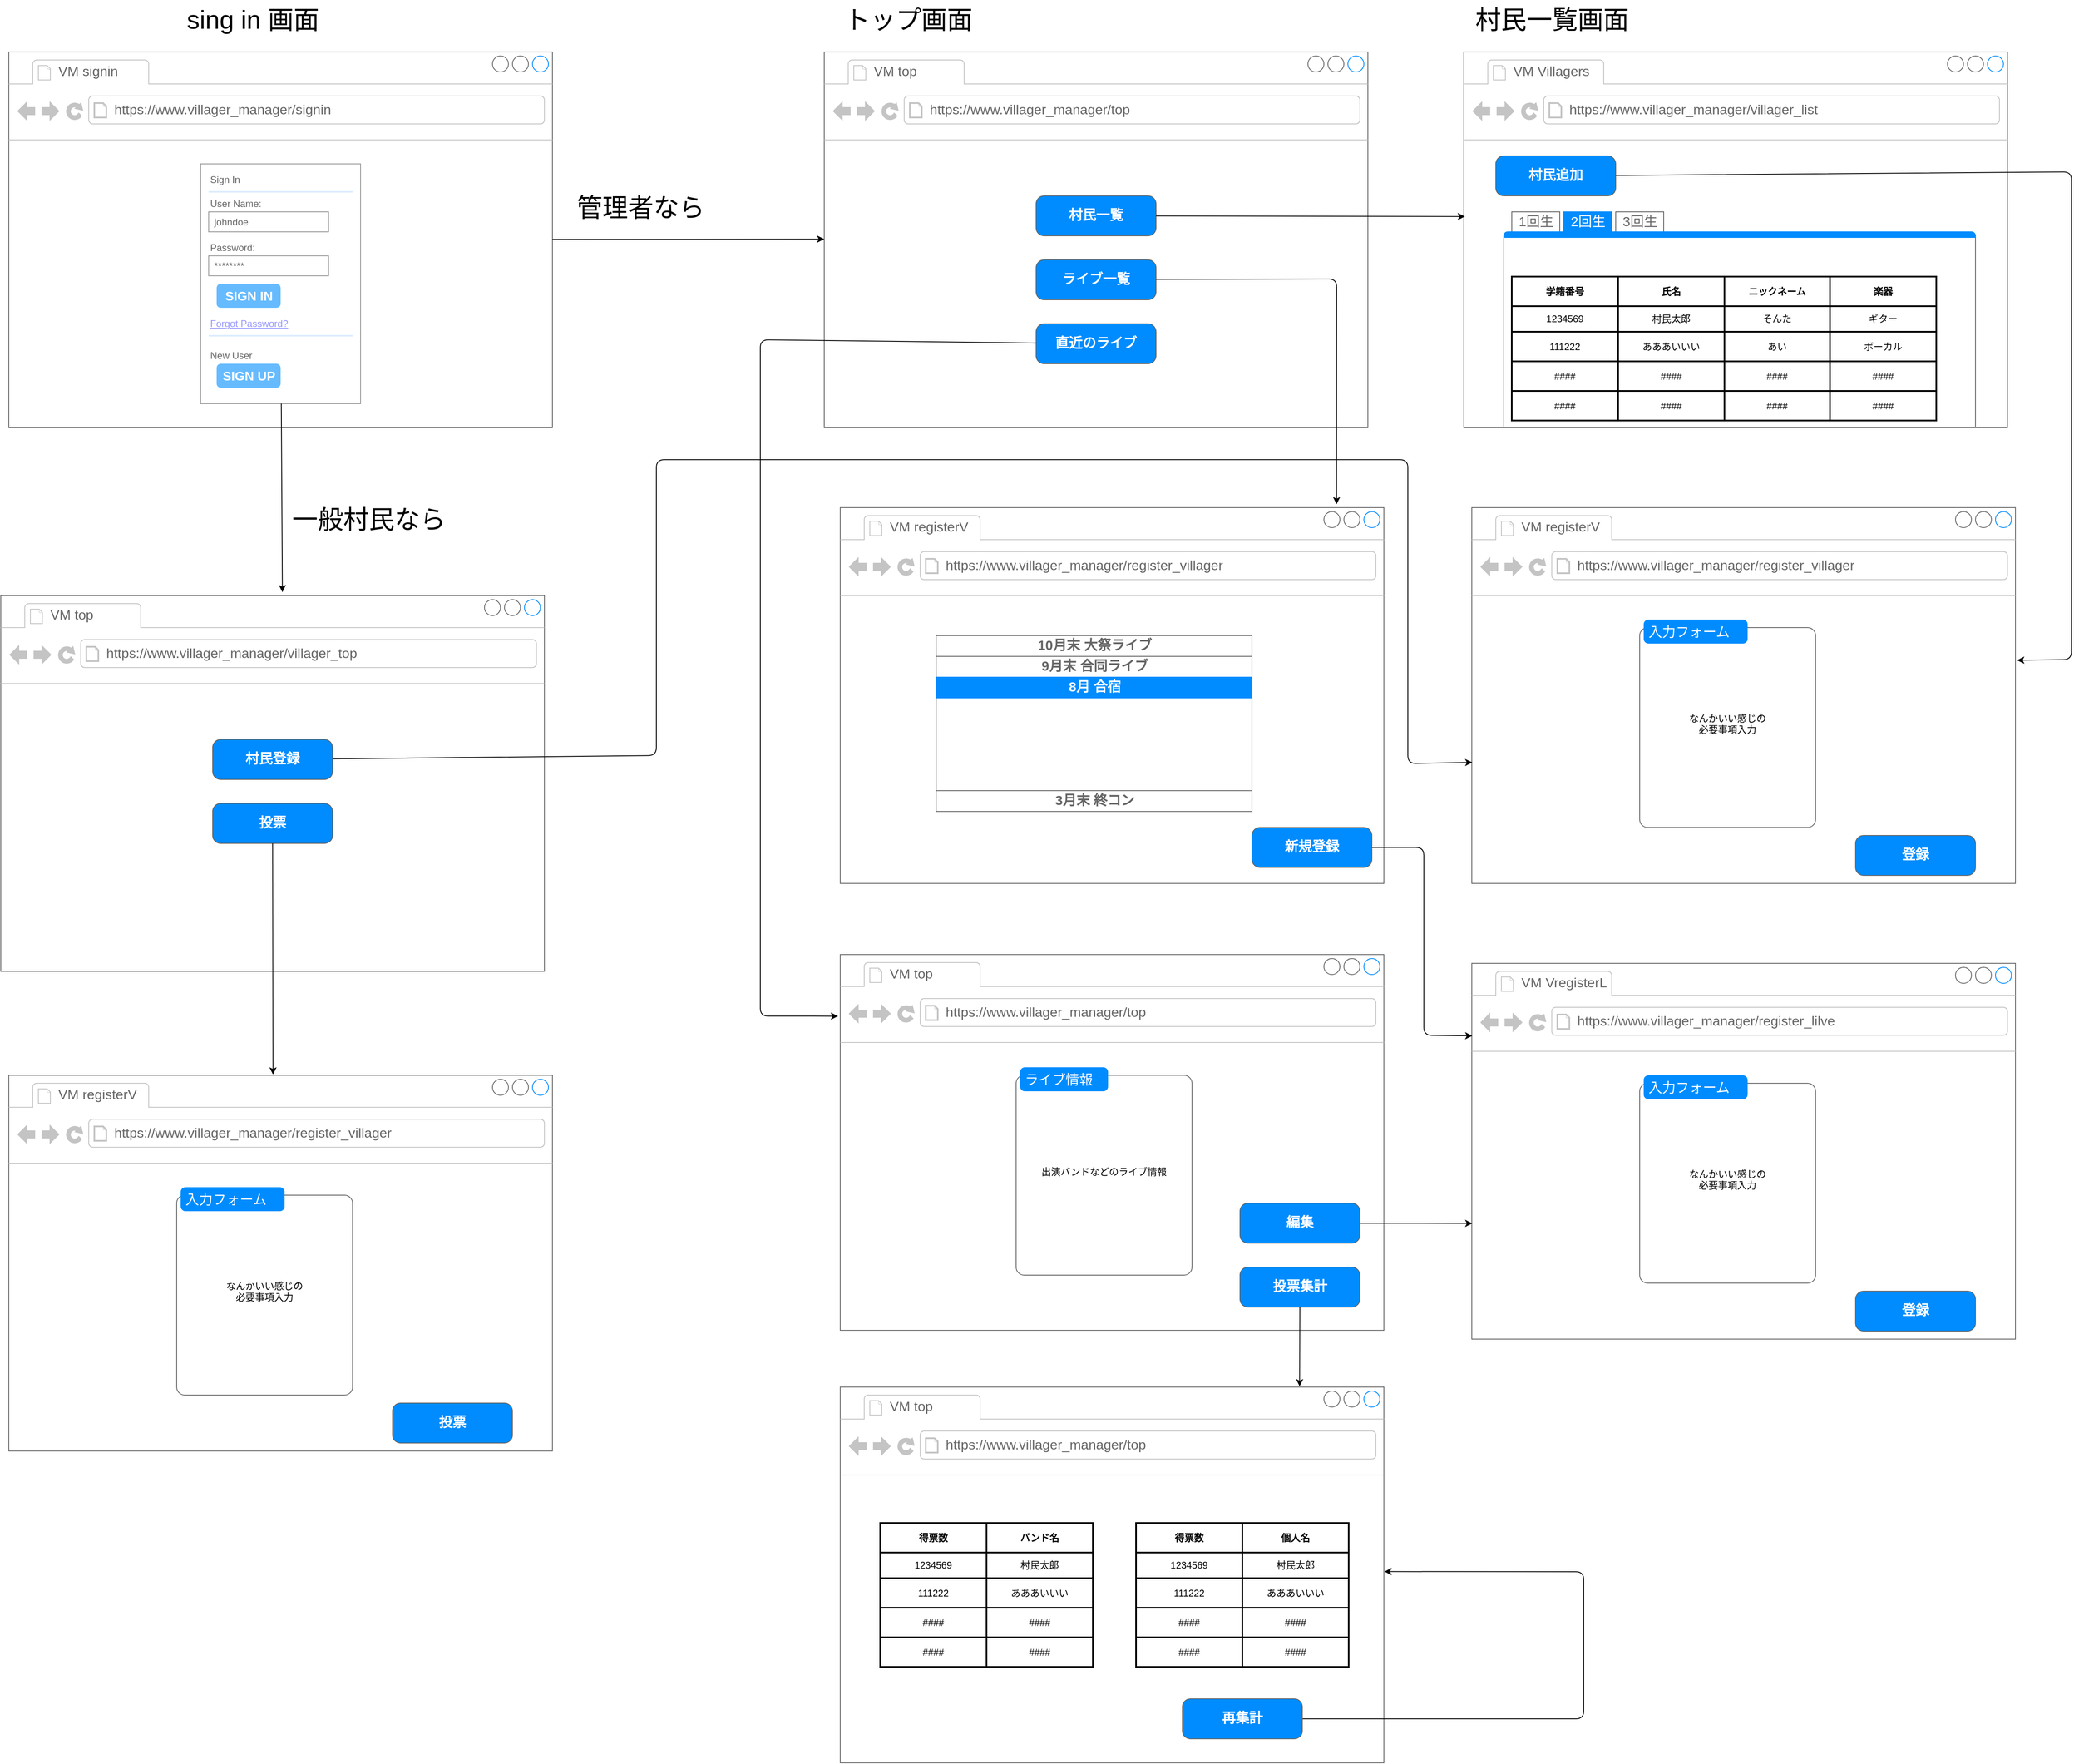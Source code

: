 <mxfile>
    <diagram id="Nzcksi5KK0pO0VFkunp6" name="ページ1">
        <mxGraphModel dx="5011" dy="4537" grid="1" gridSize="10" guides="1" tooltips="1" connect="1" arrows="1" fold="1" page="1" pageScale="1" pageWidth="827" pageHeight="1169" math="0" shadow="0">
            <root>
                <mxCell id="0"/>
                <mxCell id="1" parent="0"/>
                <mxCell id="6" value="" style="strokeWidth=1;shadow=0;dashed=0;align=center;html=1;shape=mxgraph.mockup.containers.browserWindow;rSize=0;strokeColor=#666666;strokeColor2=#008cff;strokeColor3=#c4c4c4;mainText=,;recursiveResize=0;" vertex="1" parent="1">
                    <mxGeometry x="-500" y="40" width="680" height="470" as="geometry"/>
                </mxCell>
                <mxCell id="7" value="VM signin" style="strokeWidth=1;shadow=0;dashed=0;align=center;html=1;shape=mxgraph.mockup.containers.anchor;fontSize=17;fontColor=#666666;align=left;" vertex="1" parent="6">
                    <mxGeometry x="60" y="12" width="110" height="26" as="geometry"/>
                </mxCell>
                <mxCell id="8" value="https://www.villager_manager/signin" style="strokeWidth=1;shadow=0;dashed=0;align=center;html=1;shape=mxgraph.mockup.containers.anchor;rSize=0;fontSize=17;fontColor=#666666;align=left;" vertex="1" parent="6">
                    <mxGeometry x="130" y="60" width="250" height="26" as="geometry"/>
                </mxCell>
                <mxCell id="9" value="" style="strokeWidth=1;shadow=0;dashed=0;align=center;html=1;shape=mxgraph.mockup.forms.rrect;rSize=0;strokeColor=#999999;fillColor=#ffffff;" vertex="1" parent="6">
                    <mxGeometry x="240" y="140" width="200" height="300" as="geometry"/>
                </mxCell>
                <mxCell id="10" value="Sign In" style="strokeWidth=1;shadow=0;dashed=0;align=center;html=1;shape=mxgraph.mockup.forms.anchor;fontSize=12;fontColor=#666666;align=left;resizeWidth=1;spacingLeft=0;" vertex="1" parent="9">
                    <mxGeometry width="100" height="20" relative="1" as="geometry">
                        <mxPoint x="10" y="10" as="offset"/>
                    </mxGeometry>
                </mxCell>
                <mxCell id="11" value="" style="shape=line;strokeColor=#ddeeff;strokeWidth=2;html=1;resizeWidth=1;" vertex="1" parent="9">
                    <mxGeometry width="180" height="10" relative="1" as="geometry">
                        <mxPoint x="10" y="30" as="offset"/>
                    </mxGeometry>
                </mxCell>
                <mxCell id="12" value="User Name:" style="strokeWidth=1;shadow=0;dashed=0;align=center;html=1;shape=mxgraph.mockup.forms.anchor;fontSize=12;fontColor=#666666;align=left;resizeWidth=1;spacingLeft=0;" vertex="1" parent="9">
                    <mxGeometry width="100" height="20" relative="1" as="geometry">
                        <mxPoint x="10" y="40" as="offset"/>
                    </mxGeometry>
                </mxCell>
                <mxCell id="13" value="johndoe" style="strokeWidth=1;shadow=0;dashed=0;align=center;html=1;shape=mxgraph.mockup.forms.rrect;rSize=0;strokeColor=#999999;fontColor=#666666;align=left;spacingLeft=5;resizeWidth=1;" vertex="1" parent="9">
                    <mxGeometry width="150" height="25" relative="1" as="geometry">
                        <mxPoint x="10" y="60" as="offset"/>
                    </mxGeometry>
                </mxCell>
                <mxCell id="14" value="Password:" style="strokeWidth=1;shadow=0;dashed=0;align=center;html=1;shape=mxgraph.mockup.forms.anchor;fontSize=12;fontColor=#666666;align=left;resizeWidth=1;spacingLeft=0;" vertex="1" parent="9">
                    <mxGeometry width="100" height="20" relative="1" as="geometry">
                        <mxPoint x="10" y="95" as="offset"/>
                    </mxGeometry>
                </mxCell>
                <mxCell id="15" value="********" style="strokeWidth=1;shadow=0;dashed=0;align=center;html=1;shape=mxgraph.mockup.forms.rrect;rSize=0;strokeColor=#999999;fontColor=#666666;align=left;spacingLeft=5;resizeWidth=1;" vertex="1" parent="9">
                    <mxGeometry width="150" height="25" relative="1" as="geometry">
                        <mxPoint x="10" y="115" as="offset"/>
                    </mxGeometry>
                </mxCell>
                <mxCell id="16" value="SIGN IN" style="strokeWidth=1;shadow=0;dashed=0;align=center;html=1;shape=mxgraph.mockup.forms.rrect;rSize=5;strokeColor=none;fontColor=#ffffff;fillColor=#66bbff;fontSize=16;fontStyle=1;" vertex="1" parent="9">
                    <mxGeometry y="1" width="80" height="30" relative="1" as="geometry">
                        <mxPoint x="20" y="-150" as="offset"/>
                    </mxGeometry>
                </mxCell>
                <mxCell id="17" value="Forgot Password?" style="strokeWidth=1;shadow=0;dashed=0;align=center;html=1;shape=mxgraph.mockup.forms.anchor;fontSize=12;fontColor=#9999ff;align=left;spacingLeft=0;fontStyle=4;resizeWidth=1;" vertex="1" parent="9">
                    <mxGeometry y="1" width="150" height="20" relative="1" as="geometry">
                        <mxPoint x="10" y="-110" as="offset"/>
                    </mxGeometry>
                </mxCell>
                <mxCell id="18" value="" style="shape=line;strokeColor=#ddeeff;strokeWidth=2;html=1;resizeWidth=1;" vertex="1" parent="9">
                    <mxGeometry y="1" width="180" height="10" relative="1" as="geometry">
                        <mxPoint x="10" y="-90" as="offset"/>
                    </mxGeometry>
                </mxCell>
                <mxCell id="19" value="New User" style="strokeWidth=1;shadow=0;dashed=0;align=center;html=1;shape=mxgraph.mockup.forms.anchor;fontSize=12;fontColor=#666666;align=left;spacingLeft=0;resizeWidth=1;" vertex="1" parent="9">
                    <mxGeometry y="1" width="150" height="20" relative="1" as="geometry">
                        <mxPoint x="10" y="-70" as="offset"/>
                    </mxGeometry>
                </mxCell>
                <mxCell id="20" value="SIGN UP" style="strokeWidth=1;shadow=0;dashed=0;align=center;html=1;shape=mxgraph.mockup.forms.rrect;rSize=5;strokeColor=none;fontColor=#ffffff;fillColor=#66bbff;fontSize=16;fontStyle=1;" vertex="1" parent="9">
                    <mxGeometry y="1" width="80" height="30" relative="1" as="geometry">
                        <mxPoint x="20" y="-50" as="offset"/>
                    </mxGeometry>
                </mxCell>
                <mxCell id="21" value="" style="strokeWidth=1;shadow=0;dashed=0;align=center;html=1;shape=mxgraph.mockup.containers.browserWindow;rSize=0;strokeColor=#666666;strokeColor2=#008cff;strokeColor3=#c4c4c4;mainText=,;recursiveResize=0;" vertex="1" parent="1">
                    <mxGeometry x="520" y="40" width="680" height="470" as="geometry"/>
                </mxCell>
                <mxCell id="22" value="VM top" style="strokeWidth=1;shadow=0;dashed=0;align=center;html=1;shape=mxgraph.mockup.containers.anchor;fontSize=17;fontColor=#666666;align=left;" vertex="1" parent="21">
                    <mxGeometry x="60" y="12" width="110" height="26" as="geometry"/>
                </mxCell>
                <mxCell id="23" value="https://www.villager_manager/top" style="strokeWidth=1;shadow=0;dashed=0;align=center;html=1;shape=mxgraph.mockup.containers.anchor;rSize=0;fontSize=17;fontColor=#666666;align=left;" vertex="1" parent="21">
                    <mxGeometry x="130" y="60" width="250" height="26" as="geometry"/>
                </mxCell>
                <mxCell id="36" value="村民一覧" style="strokeWidth=1;shadow=0;dashed=0;align=center;html=1;shape=mxgraph.mockup.buttons.button;strokeColor=#666666;fontColor=#ffffff;mainText=;buttonStyle=round;fontSize=17;fontStyle=1;fillColor=#008cff;whiteSpace=wrap;" vertex="1" parent="21">
                    <mxGeometry x="265" y="180" width="150" height="50" as="geometry"/>
                </mxCell>
                <mxCell id="37" value="ライブ一覧" style="strokeWidth=1;shadow=0;dashed=0;align=center;html=1;shape=mxgraph.mockup.buttons.button;strokeColor=#666666;fontColor=#ffffff;mainText=;buttonStyle=round;fontSize=17;fontStyle=1;fillColor=#008cff;whiteSpace=wrap;" vertex="1" parent="21">
                    <mxGeometry x="265" y="260" width="150" height="50" as="geometry"/>
                </mxCell>
                <mxCell id="38" value="直近のライブ" style="strokeWidth=1;shadow=0;dashed=0;align=center;html=1;shape=mxgraph.mockup.buttons.button;strokeColor=#666666;fontColor=#ffffff;mainText=;buttonStyle=round;fontSize=17;fontStyle=1;fillColor=#008cff;whiteSpace=wrap;" vertex="1" parent="21">
                    <mxGeometry x="265" y="340" width="150" height="50" as="geometry"/>
                </mxCell>
                <mxCell id="213" style="edgeStyle=none;html=1;entryX=0.913;entryY=-0.009;entryDx=0;entryDy=0;entryPerimeter=0;fontSize=32;" edge="1" parent="21" target="136">
                    <mxGeometry relative="1" as="geometry">
                        <mxPoint x="415.0" y="284.41" as="sourcePoint"/>
                        <mxPoint x="801.36" y="285.13" as="targetPoint"/>
                        <Array as="points">
                            <mxPoint x="641" y="284"/>
                        </Array>
                    </mxGeometry>
                </mxCell>
                <mxCell id="39" value="" style="strokeWidth=1;shadow=0;dashed=0;align=center;html=1;shape=mxgraph.mockup.containers.browserWindow;rSize=0;strokeColor=#666666;strokeColor2=#008cff;strokeColor3=#c4c4c4;mainText=,;recursiveResize=0;" vertex="1" parent="1">
                    <mxGeometry x="1320" y="40" width="680" height="470" as="geometry"/>
                </mxCell>
                <mxCell id="40" value="VM Villagers" style="strokeWidth=1;shadow=0;dashed=0;align=center;html=1;shape=mxgraph.mockup.containers.anchor;fontSize=17;fontColor=#666666;align=left;" vertex="1" parent="39">
                    <mxGeometry x="60" y="12" width="110" height="26" as="geometry"/>
                </mxCell>
                <mxCell id="41" value="https://www.villager_manager/villager_list" style="strokeWidth=1;shadow=0;dashed=0;align=center;html=1;shape=mxgraph.mockup.containers.anchor;rSize=0;fontSize=17;fontColor=#666666;align=left;" vertex="1" parent="39">
                    <mxGeometry x="130" y="60" width="250" height="26" as="geometry"/>
                </mxCell>
                <mxCell id="44" value="村民追加" style="strokeWidth=1;shadow=0;dashed=0;align=center;html=1;shape=mxgraph.mockup.buttons.button;strokeColor=#666666;fontColor=#ffffff;mainText=;buttonStyle=round;fontSize=17;fontStyle=1;fillColor=#008cff;whiteSpace=wrap;" vertex="1" parent="39">
                    <mxGeometry x="40" y="130" width="150" height="50" as="geometry"/>
                </mxCell>
                <mxCell id="45" value="" style="strokeWidth=1;shadow=0;dashed=0;align=center;html=1;shape=mxgraph.mockup.containers.marginRect2;rectMarginTop=32;strokeColor=#666666;gradientColor=none;" vertex="1" parent="39">
                    <mxGeometry x="50" y="200" width="590" height="270" as="geometry"/>
                </mxCell>
                <mxCell id="46" value="1回生" style="strokeColor=inherit;fillColor=inherit;gradientColor=inherit;strokeWidth=1;shadow=0;dashed=0;align=center;html=1;shape=mxgraph.mockup.containers.rrect;rSize=0;fontSize=17;fontColor=#666666;gradientColor=none;" vertex="1" parent="45">
                    <mxGeometry width="60" height="25" relative="1" as="geometry">
                        <mxPoint x="10" as="offset"/>
                    </mxGeometry>
                </mxCell>
                <mxCell id="47" value="2回生" style="strokeWidth=1;shadow=0;dashed=0;align=center;html=1;shape=mxgraph.mockup.containers.rrect;rSize=0;fontSize=17;fontColor=#ffffff;strokeColor=#008cff;fillColor=#008cff;" vertex="1" parent="45">
                    <mxGeometry width="60" height="25" relative="1" as="geometry">
                        <mxPoint x="75" as="offset"/>
                    </mxGeometry>
                </mxCell>
                <mxCell id="48" value="3回生" style="strokeColor=inherit;fillColor=inherit;gradientColor=inherit;strokeWidth=1;shadow=0;dashed=0;align=center;html=1;shape=mxgraph.mockup.containers.rrect;rSize=0;fontSize=17;fontColor=#666666;gradientColor=none;" vertex="1" parent="45">
                    <mxGeometry width="60" height="25" relative="1" as="geometry">
                        <mxPoint x="140" as="offset"/>
                    </mxGeometry>
                </mxCell>
                <mxCell id="49" value="" style="strokeWidth=1;shadow=0;dashed=0;align=center;html=1;shape=mxgraph.mockup.containers.topButton;rSize=5;strokeColor=#008cff;fillColor=#008cff;gradientColor=none;resizeWidth=1;movable=0;deletable=1;" vertex="1" parent="45">
                    <mxGeometry width="590" height="7" relative="1" as="geometry">
                        <mxPoint y="25" as="offset"/>
                    </mxGeometry>
                </mxCell>
                <mxCell id="50" value="" style="shape=table;html=1;whiteSpace=wrap;startSize=0;container=1;collapsible=0;childLayout=tableLayout;strokeWidth=2;" vertex="1" parent="45">
                    <mxGeometry x="10" y="81" width="531" height="180" as="geometry"/>
                </mxCell>
                <mxCell id="51" value="" style="shape=tableRow;horizontal=0;startSize=0;swimlaneHead=0;swimlaneBody=0;top=0;left=0;bottom=0;right=0;collapsible=0;dropTarget=0;fillColor=none;points=[[0,0.5],[1,0.5]];portConstraint=eastwest;" vertex="1" parent="50">
                    <mxGeometry width="531" height="37" as="geometry"/>
                </mxCell>
                <mxCell id="52" value="学籍番号" style="shape=partialRectangle;html=1;whiteSpace=wrap;connectable=0;fillColor=none;top=0;left=0;bottom=0;right=0;overflow=hidden;fontStyle=1" vertex="1" parent="51">
                    <mxGeometry width="133" height="37" as="geometry">
                        <mxRectangle width="133" height="37" as="alternateBounds"/>
                    </mxGeometry>
                </mxCell>
                <mxCell id="53" value="氏名" style="shape=partialRectangle;html=1;whiteSpace=wrap;connectable=0;fillColor=none;top=0;left=0;bottom=0;right=0;overflow=hidden;fontStyle=1" vertex="1" parent="51">
                    <mxGeometry x="133" width="133" height="37" as="geometry">
                        <mxRectangle width="133" height="37" as="alternateBounds"/>
                    </mxGeometry>
                </mxCell>
                <mxCell id="60" value="ニックネーム" style="shape=partialRectangle;html=1;whiteSpace=wrap;connectable=0;fillColor=none;top=0;left=0;bottom=0;right=0;overflow=hidden;fontStyle=1" vertex="1" parent="51">
                    <mxGeometry x="266" width="132" height="37" as="geometry">
                        <mxRectangle width="132" height="37" as="alternateBounds"/>
                    </mxGeometry>
                </mxCell>
                <mxCell id="63" value="楽器" style="shape=partialRectangle;html=1;whiteSpace=wrap;connectable=0;fillColor=none;top=0;left=0;bottom=0;right=0;overflow=hidden;fontStyle=1" vertex="1" parent="51">
                    <mxGeometry x="398" width="133" height="37" as="geometry">
                        <mxRectangle width="133" height="37" as="alternateBounds"/>
                    </mxGeometry>
                </mxCell>
                <mxCell id="54" value="" style="shape=tableRow;horizontal=0;startSize=0;swimlaneHead=0;swimlaneBody=0;top=0;left=0;bottom=0;right=0;collapsible=0;dropTarget=0;fillColor=none;points=[[0,0.5],[1,0.5]];portConstraint=eastwest;" vertex="1" parent="50">
                    <mxGeometry y="37" width="531" height="32" as="geometry"/>
                </mxCell>
                <mxCell id="55" value="1234569" style="shape=partialRectangle;html=1;whiteSpace=wrap;connectable=0;fillColor=none;top=0;left=0;bottom=0;right=0;overflow=hidden;" vertex="1" parent="54">
                    <mxGeometry width="133" height="32" as="geometry">
                        <mxRectangle width="133" height="32" as="alternateBounds"/>
                    </mxGeometry>
                </mxCell>
                <mxCell id="56" value="村民太郎" style="shape=partialRectangle;html=1;whiteSpace=wrap;connectable=0;fillColor=none;top=0;left=0;bottom=0;right=0;overflow=hidden;" vertex="1" parent="54">
                    <mxGeometry x="133" width="133" height="32" as="geometry">
                        <mxRectangle width="133" height="32" as="alternateBounds"/>
                    </mxGeometry>
                </mxCell>
                <mxCell id="61" value="そんた" style="shape=partialRectangle;html=1;whiteSpace=wrap;connectable=0;fillColor=none;top=0;left=0;bottom=0;right=0;overflow=hidden;" vertex="1" parent="54">
                    <mxGeometry x="266" width="132" height="32" as="geometry">
                        <mxRectangle width="132" height="32" as="alternateBounds"/>
                    </mxGeometry>
                </mxCell>
                <mxCell id="64" value="ギター" style="shape=partialRectangle;html=1;whiteSpace=wrap;connectable=0;fillColor=none;top=0;left=0;bottom=0;right=0;overflow=hidden;" vertex="1" parent="54">
                    <mxGeometry x="398" width="133" height="32" as="geometry">
                        <mxRectangle width="133" height="32" as="alternateBounds"/>
                    </mxGeometry>
                </mxCell>
                <mxCell id="57" value="" style="shape=tableRow;horizontal=0;startSize=0;swimlaneHead=0;swimlaneBody=0;top=0;left=0;bottom=0;right=0;collapsible=0;dropTarget=0;fillColor=none;points=[[0,0.5],[1,0.5]];portConstraint=eastwest;" vertex="1" parent="50">
                    <mxGeometry y="69" width="531" height="37" as="geometry"/>
                </mxCell>
                <mxCell id="58" value="111222" style="shape=partialRectangle;html=1;whiteSpace=wrap;connectable=0;fillColor=none;top=0;left=0;bottom=0;right=0;overflow=hidden;" vertex="1" parent="57">
                    <mxGeometry width="133" height="37" as="geometry">
                        <mxRectangle width="133" height="37" as="alternateBounds"/>
                    </mxGeometry>
                </mxCell>
                <mxCell id="59" value="あああいいい" style="shape=partialRectangle;html=1;whiteSpace=wrap;connectable=0;fillColor=none;top=0;left=0;bottom=0;right=0;overflow=hidden;" vertex="1" parent="57">
                    <mxGeometry x="133" width="133" height="37" as="geometry">
                        <mxRectangle width="133" height="37" as="alternateBounds"/>
                    </mxGeometry>
                </mxCell>
                <mxCell id="62" value="あい" style="shape=partialRectangle;html=1;whiteSpace=wrap;connectable=0;fillColor=none;top=0;left=0;bottom=0;right=0;overflow=hidden;" vertex="1" parent="57">
                    <mxGeometry x="266" width="132" height="37" as="geometry">
                        <mxRectangle width="132" height="37" as="alternateBounds"/>
                    </mxGeometry>
                </mxCell>
                <mxCell id="65" value="ボーカル" style="shape=partialRectangle;html=1;whiteSpace=wrap;connectable=0;fillColor=none;top=0;left=0;bottom=0;right=0;overflow=hidden;" vertex="1" parent="57">
                    <mxGeometry x="398" width="133" height="37" as="geometry">
                        <mxRectangle width="133" height="37" as="alternateBounds"/>
                    </mxGeometry>
                </mxCell>
                <mxCell id="66" style="shape=tableRow;horizontal=0;startSize=0;swimlaneHead=0;swimlaneBody=0;top=0;left=0;bottom=0;right=0;collapsible=0;dropTarget=0;fillColor=none;points=[[0,0.5],[1,0.5]];portConstraint=eastwest;" vertex="1" parent="50">
                    <mxGeometry y="106" width="531" height="37" as="geometry"/>
                </mxCell>
                <mxCell id="67" value="####" style="shape=partialRectangle;html=1;whiteSpace=wrap;connectable=0;fillColor=none;top=0;left=0;bottom=0;right=0;overflow=hidden;" vertex="1" parent="66">
                    <mxGeometry width="133" height="37" as="geometry">
                        <mxRectangle width="133" height="37" as="alternateBounds"/>
                    </mxGeometry>
                </mxCell>
                <mxCell id="68" value="####" style="shape=partialRectangle;html=1;whiteSpace=wrap;connectable=0;fillColor=none;top=0;left=0;bottom=0;right=0;overflow=hidden;" vertex="1" parent="66">
                    <mxGeometry x="133" width="133" height="37" as="geometry">
                        <mxRectangle width="133" height="37" as="alternateBounds"/>
                    </mxGeometry>
                </mxCell>
                <mxCell id="69" value="####" style="shape=partialRectangle;html=1;whiteSpace=wrap;connectable=0;fillColor=none;top=0;left=0;bottom=0;right=0;overflow=hidden;" vertex="1" parent="66">
                    <mxGeometry x="266" width="132" height="37" as="geometry">
                        <mxRectangle width="132" height="37" as="alternateBounds"/>
                    </mxGeometry>
                </mxCell>
                <mxCell id="70" value="####" style="shape=partialRectangle;html=1;whiteSpace=wrap;connectable=0;fillColor=none;top=0;left=0;bottom=0;right=0;overflow=hidden;" vertex="1" parent="66">
                    <mxGeometry x="398" width="133" height="37" as="geometry">
                        <mxRectangle width="133" height="37" as="alternateBounds"/>
                    </mxGeometry>
                </mxCell>
                <mxCell id="71" style="shape=tableRow;horizontal=0;startSize=0;swimlaneHead=0;swimlaneBody=0;top=0;left=0;bottom=0;right=0;collapsible=0;dropTarget=0;fillColor=none;points=[[0,0.5],[1,0.5]];portConstraint=eastwest;" vertex="1" parent="50">
                    <mxGeometry y="143" width="531" height="37" as="geometry"/>
                </mxCell>
                <mxCell id="72" value="####" style="shape=partialRectangle;html=1;whiteSpace=wrap;connectable=0;fillColor=none;top=0;left=0;bottom=0;right=0;overflow=hidden;" vertex="1" parent="71">
                    <mxGeometry width="133" height="37" as="geometry">
                        <mxRectangle width="133" height="37" as="alternateBounds"/>
                    </mxGeometry>
                </mxCell>
                <mxCell id="73" value="####" style="shape=partialRectangle;html=1;whiteSpace=wrap;connectable=0;fillColor=none;top=0;left=0;bottom=0;right=0;overflow=hidden;" vertex="1" parent="71">
                    <mxGeometry x="133" width="133" height="37" as="geometry">
                        <mxRectangle width="133" height="37" as="alternateBounds"/>
                    </mxGeometry>
                </mxCell>
                <mxCell id="74" value="####" style="shape=partialRectangle;html=1;whiteSpace=wrap;connectable=0;fillColor=none;top=0;left=0;bottom=0;right=0;overflow=hidden;" vertex="1" parent="71">
                    <mxGeometry x="266" width="132" height="37" as="geometry">
                        <mxRectangle width="132" height="37" as="alternateBounds"/>
                    </mxGeometry>
                </mxCell>
                <mxCell id="75" value="####" style="shape=partialRectangle;html=1;whiteSpace=wrap;connectable=0;fillColor=none;top=0;left=0;bottom=0;right=0;overflow=hidden;" vertex="1" parent="71">
                    <mxGeometry x="398" width="133" height="37" as="geometry">
                        <mxRectangle width="133" height="37" as="alternateBounds"/>
                    </mxGeometry>
                </mxCell>
                <mxCell id="81" value="" style="strokeWidth=1;shadow=0;dashed=0;align=center;html=1;shape=mxgraph.mockup.containers.browserWindow;rSize=0;strokeColor=#666666;strokeColor2=#008cff;strokeColor3=#c4c4c4;mainText=,;recursiveResize=0;" vertex="1" parent="1">
                    <mxGeometry x="1330" y="610" width="680" height="470" as="geometry"/>
                </mxCell>
                <mxCell id="82" value="VM registerV" style="strokeWidth=1;shadow=0;dashed=0;align=center;html=1;shape=mxgraph.mockup.containers.anchor;fontSize=17;fontColor=#666666;align=left;" vertex="1" parent="81">
                    <mxGeometry x="60" y="12" width="110" height="26" as="geometry"/>
                </mxCell>
                <mxCell id="83" value="https://www.villager_manager/register_villager" style="strokeWidth=1;shadow=0;dashed=0;align=center;html=1;shape=mxgraph.mockup.containers.anchor;rSize=0;fontSize=17;fontColor=#666666;align=left;" vertex="1" parent="81">
                    <mxGeometry x="130" y="60" width="250" height="26" as="geometry"/>
                </mxCell>
                <mxCell id="84" value="登録" style="strokeWidth=1;shadow=0;dashed=0;align=center;html=1;shape=mxgraph.mockup.buttons.button;strokeColor=#666666;fontColor=#ffffff;mainText=;buttonStyle=round;fontSize=17;fontStyle=1;fillColor=#008cff;whiteSpace=wrap;" vertex="1" parent="81">
                    <mxGeometry x="480" y="410" width="150" height="50" as="geometry"/>
                </mxCell>
                <mxCell id="121" value="なんかいい感じの&#10;必要事項入力" style="shape=mxgraph.mockup.containers.marginRect;rectMarginTop=10;strokeColor=#666666;strokeWidth=1;dashed=0;rounded=1;arcSize=5;recursiveResize=0;" vertex="1" parent="81">
                    <mxGeometry x="210" y="140" width="220" height="260" as="geometry"/>
                </mxCell>
                <mxCell id="122" value="入力フォーム" style="shape=rect;strokeColor=none;fillColor=#008cff;strokeWidth=1;dashed=0;rounded=1;arcSize=20;fontColor=#ffffff;fontSize=17;spacing=2;spacingTop=-2;align=left;autosize=1;spacingLeft=4;resizeWidth=0;resizeHeight=0;perimeter=none;" vertex="1" parent="121">
                    <mxGeometry x="5" width="130" height="30" as="geometry"/>
                </mxCell>
                <mxCell id="123" value="" style="strokeWidth=1;shadow=0;dashed=0;align=center;html=1;shape=mxgraph.mockup.containers.browserWindow;rSize=0;strokeColor=#666666;strokeColor2=#008cff;strokeColor3=#c4c4c4;mainText=,;recursiveResize=0;" vertex="1" parent="1">
                    <mxGeometry x="1330" y="1180" width="680" height="470" as="geometry"/>
                </mxCell>
                <mxCell id="124" value="VM VregisterL" style="strokeWidth=1;shadow=0;dashed=0;align=center;html=1;shape=mxgraph.mockup.containers.anchor;fontSize=17;fontColor=#666666;align=left;" vertex="1" parent="123">
                    <mxGeometry x="60" y="12" width="110" height="26" as="geometry"/>
                </mxCell>
                <mxCell id="125" value="https://www.villager_manager/register_lilve" style="strokeWidth=1;shadow=0;dashed=0;align=center;html=1;shape=mxgraph.mockup.containers.anchor;rSize=0;fontSize=17;fontColor=#666666;align=left;" vertex="1" parent="123">
                    <mxGeometry x="130" y="60" width="250" height="26" as="geometry"/>
                </mxCell>
                <mxCell id="126" value="登録" style="strokeWidth=1;shadow=0;dashed=0;align=center;html=1;shape=mxgraph.mockup.buttons.button;strokeColor=#666666;fontColor=#ffffff;mainText=;buttonStyle=round;fontSize=17;fontStyle=1;fillColor=#008cff;whiteSpace=wrap;" vertex="1" parent="123">
                    <mxGeometry x="480" y="410" width="150" height="50" as="geometry"/>
                </mxCell>
                <mxCell id="127" value="なんかいい感じの&#10;必要事項入力" style="shape=mxgraph.mockup.containers.marginRect;rectMarginTop=10;strokeColor=#666666;strokeWidth=1;dashed=0;rounded=1;arcSize=5;recursiveResize=0;" vertex="1" parent="123">
                    <mxGeometry x="210" y="140" width="220" height="260" as="geometry"/>
                </mxCell>
                <mxCell id="128" value="入力フォーム" style="shape=rect;strokeColor=none;fillColor=#008cff;strokeWidth=1;dashed=0;rounded=1;arcSize=20;fontColor=#ffffff;fontSize=17;spacing=2;spacingTop=-2;align=left;autosize=1;spacingLeft=4;resizeWidth=0;resizeHeight=0;perimeter=none;" vertex="1" parent="127">
                    <mxGeometry x="5" width="130" height="30" as="geometry"/>
                </mxCell>
                <mxCell id="136" value="" style="strokeWidth=1;shadow=0;dashed=0;align=center;html=1;shape=mxgraph.mockup.containers.browserWindow;rSize=0;strokeColor=#666666;strokeColor2=#008cff;strokeColor3=#c4c4c4;mainText=,;recursiveResize=0;" vertex="1" parent="1">
                    <mxGeometry x="540" y="610" width="680" height="470" as="geometry"/>
                </mxCell>
                <mxCell id="137" value="VM registerV" style="strokeWidth=1;shadow=0;dashed=0;align=center;html=1;shape=mxgraph.mockup.containers.anchor;fontSize=17;fontColor=#666666;align=left;" vertex="1" parent="136">
                    <mxGeometry x="60" y="12" width="110" height="26" as="geometry"/>
                </mxCell>
                <mxCell id="138" value="https://www.villager_manager/register_villager" style="strokeWidth=1;shadow=0;dashed=0;align=center;html=1;shape=mxgraph.mockup.containers.anchor;rSize=0;fontSize=17;fontColor=#666666;align=left;" vertex="1" parent="136">
                    <mxGeometry x="130" y="60" width="250" height="26" as="geometry"/>
                </mxCell>
                <mxCell id="142" value="" style="strokeWidth=1;shadow=0;dashed=0;align=center;html=1;shape=mxgraph.mockup.containers.rrect;rSize=0;strokeColor=#666666;" vertex="1" parent="136">
                    <mxGeometry x="120" y="160" width="395" height="220" as="geometry"/>
                </mxCell>
                <mxCell id="143" value="10月末 大祭ライブ" style="strokeColor=inherit;fillColor=inherit;gradientColor=inherit;strokeWidth=1;shadow=0;dashed=0;align=center;html=1;shape=mxgraph.mockup.containers.rrect;rSize=0;fontSize=17;fontColor=#666666;fontStyle=1;resizeWidth=1;" vertex="1" parent="142">
                    <mxGeometry width="395" height="26" relative="1" as="geometry"/>
                </mxCell>
                <mxCell id="144" value="9月末 合同ライブ" style="strokeColor=inherit;fillColor=inherit;gradientColor=inherit;strokeWidth=1;shadow=0;dashed=0;align=center;html=1;shape=mxgraph.mockup.containers.rrect;rSize=0;fontSize=17;fontColor=#666666;fontStyle=1;resizeWidth=1;" vertex="1" parent="142">
                    <mxGeometry width="395" height="26" relative="1" as="geometry">
                        <mxPoint y="26" as="offset"/>
                    </mxGeometry>
                </mxCell>
                <mxCell id="145" value="8月 合宿" style="strokeWidth=1;shadow=0;dashed=0;align=center;html=1;shape=mxgraph.mockup.containers.rrect;rSize=0;fontSize=17;fontColor=#ffffff;fontStyle=1;fillColor=#008cff;strokeColor=#008cff;resizeWidth=1;" vertex="1" parent="142">
                    <mxGeometry width="395" height="26" relative="1" as="geometry">
                        <mxPoint y="52" as="offset"/>
                    </mxGeometry>
                </mxCell>
                <mxCell id="146" value="3月末 終コン" style="strokeColor=inherit;fillColor=inherit;gradientColor=inherit;strokeWidth=1;shadow=0;dashed=0;align=center;html=1;shape=mxgraph.mockup.containers.rrect;rSize=0;fontSize=17;fontColor=#666666;fontStyle=1;resizeWidth=1;" vertex="1" parent="142">
                    <mxGeometry y="1" width="395" height="26" relative="1" as="geometry">
                        <mxPoint y="-26" as="offset"/>
                    </mxGeometry>
                </mxCell>
                <mxCell id="215" value="新規登録" style="strokeWidth=1;shadow=0;dashed=0;align=center;html=1;shape=mxgraph.mockup.buttons.button;strokeColor=#666666;fontColor=#ffffff;mainText=;buttonStyle=round;fontSize=17;fontStyle=1;fillColor=#008cff;whiteSpace=wrap;" vertex="1" parent="136">
                    <mxGeometry x="515" y="400" width="150" height="50" as="geometry"/>
                </mxCell>
                <mxCell id="147" value="" style="strokeWidth=1;shadow=0;dashed=0;align=center;html=1;shape=mxgraph.mockup.containers.browserWindow;rSize=0;strokeColor=#666666;strokeColor2=#008cff;strokeColor3=#c4c4c4;mainText=,;recursiveResize=0;" vertex="1" parent="1">
                    <mxGeometry x="540" y="1169" width="680" height="470" as="geometry"/>
                </mxCell>
                <mxCell id="148" value="VM top" style="strokeWidth=1;shadow=0;dashed=0;align=center;html=1;shape=mxgraph.mockup.containers.anchor;fontSize=17;fontColor=#666666;align=left;" vertex="1" parent="147">
                    <mxGeometry x="60" y="12" width="110" height="26" as="geometry"/>
                </mxCell>
                <mxCell id="149" value="https://www.villager_manager/top" style="strokeWidth=1;shadow=0;dashed=0;align=center;html=1;shape=mxgraph.mockup.containers.anchor;rSize=0;fontSize=17;fontColor=#666666;align=left;" vertex="1" parent="147">
                    <mxGeometry x="130" y="60" width="250" height="26" as="geometry"/>
                </mxCell>
                <mxCell id="153" value="出演バンドなどのライブ情報" style="shape=mxgraph.mockup.containers.marginRect;rectMarginTop=10;strokeColor=#666666;strokeWidth=1;dashed=0;rounded=1;arcSize=5;recursiveResize=0;" vertex="1" parent="147">
                    <mxGeometry x="220" y="141" width="220" height="260" as="geometry"/>
                </mxCell>
                <mxCell id="154" value="ライブ情報" style="shape=rect;strokeColor=none;fillColor=#008cff;strokeWidth=1;dashed=0;rounded=1;arcSize=20;fontColor=#ffffff;fontSize=17;spacing=2;spacingTop=-2;align=left;autosize=1;spacingLeft=4;resizeWidth=0;resizeHeight=0;perimeter=none;" vertex="1" parent="153">
                    <mxGeometry x="5" width="110" height="30" as="geometry"/>
                </mxCell>
                <mxCell id="155" value="編集" style="strokeWidth=1;shadow=0;dashed=0;align=center;html=1;shape=mxgraph.mockup.buttons.button;strokeColor=#666666;fontColor=#ffffff;mainText=;buttonStyle=round;fontSize=17;fontStyle=1;fillColor=#008cff;whiteSpace=wrap;" vertex="1" parent="147">
                    <mxGeometry x="500" y="311" width="150" height="50" as="geometry"/>
                </mxCell>
                <mxCell id="156" value="投票集計" style="strokeWidth=1;shadow=0;dashed=0;align=center;html=1;shape=mxgraph.mockup.buttons.button;strokeColor=#666666;fontColor=#ffffff;mainText=;buttonStyle=round;fontSize=17;fontStyle=1;fillColor=#008cff;whiteSpace=wrap;" vertex="1" parent="147">
                    <mxGeometry x="500" y="391" width="150" height="50" as="geometry"/>
                </mxCell>
                <mxCell id="157" value="" style="strokeWidth=1;shadow=0;dashed=0;align=center;html=1;shape=mxgraph.mockup.containers.browserWindow;rSize=0;strokeColor=#666666;strokeColor2=#008cff;strokeColor3=#c4c4c4;mainText=,;recursiveResize=0;" vertex="1" parent="1">
                    <mxGeometry x="540" y="1710" width="680" height="470" as="geometry"/>
                </mxCell>
                <mxCell id="158" value="VM top" style="strokeWidth=1;shadow=0;dashed=0;align=center;html=1;shape=mxgraph.mockup.containers.anchor;fontSize=17;fontColor=#666666;align=left;" vertex="1" parent="157">
                    <mxGeometry x="60" y="12" width="110" height="26" as="geometry"/>
                </mxCell>
                <mxCell id="159" value="https://www.villager_manager/top" style="strokeWidth=1;shadow=0;dashed=0;align=center;html=1;shape=mxgraph.mockup.containers.anchor;rSize=0;fontSize=17;fontColor=#666666;align=left;" vertex="1" parent="157">
                    <mxGeometry x="130" y="60" width="250" height="26" as="geometry"/>
                </mxCell>
                <mxCell id="164" value="" style="shape=table;html=1;whiteSpace=wrap;startSize=0;container=1;collapsible=0;childLayout=tableLayout;strokeWidth=2;" vertex="1" parent="157">
                    <mxGeometry x="50" y="170" width="266" height="180" as="geometry"/>
                </mxCell>
                <mxCell id="165" value="" style="shape=tableRow;horizontal=0;startSize=0;swimlaneHead=0;swimlaneBody=0;top=0;left=0;bottom=0;right=0;collapsible=0;dropTarget=0;fillColor=none;points=[[0,0.5],[1,0.5]];portConstraint=eastwest;" vertex="1" parent="164">
                    <mxGeometry width="266" height="37" as="geometry"/>
                </mxCell>
                <mxCell id="166" value="得票数" style="shape=partialRectangle;html=1;whiteSpace=wrap;connectable=0;fillColor=none;top=0;left=0;bottom=0;right=0;overflow=hidden;fontStyle=1" vertex="1" parent="165">
                    <mxGeometry width="133" height="37" as="geometry">
                        <mxRectangle width="133" height="37" as="alternateBounds"/>
                    </mxGeometry>
                </mxCell>
                <mxCell id="167" value="バンド名" style="shape=partialRectangle;html=1;whiteSpace=wrap;connectable=0;fillColor=none;top=0;left=0;bottom=0;right=0;overflow=hidden;fontStyle=1" vertex="1" parent="165">
                    <mxGeometry x="133" width="133" height="37" as="geometry">
                        <mxRectangle width="133" height="37" as="alternateBounds"/>
                    </mxGeometry>
                </mxCell>
                <mxCell id="170" value="" style="shape=tableRow;horizontal=0;startSize=0;swimlaneHead=0;swimlaneBody=0;top=0;left=0;bottom=0;right=0;collapsible=0;dropTarget=0;fillColor=none;points=[[0,0.5],[1,0.5]];portConstraint=eastwest;" vertex="1" parent="164">
                    <mxGeometry y="37" width="266" height="32" as="geometry"/>
                </mxCell>
                <mxCell id="171" value="1234569" style="shape=partialRectangle;html=1;whiteSpace=wrap;connectable=0;fillColor=none;top=0;left=0;bottom=0;right=0;overflow=hidden;" vertex="1" parent="170">
                    <mxGeometry width="133" height="32" as="geometry">
                        <mxRectangle width="133" height="32" as="alternateBounds"/>
                    </mxGeometry>
                </mxCell>
                <mxCell id="172" value="村民太郎" style="shape=partialRectangle;html=1;whiteSpace=wrap;connectable=0;fillColor=none;top=0;left=0;bottom=0;right=0;overflow=hidden;" vertex="1" parent="170">
                    <mxGeometry x="133" width="133" height="32" as="geometry">
                        <mxRectangle width="133" height="32" as="alternateBounds"/>
                    </mxGeometry>
                </mxCell>
                <mxCell id="175" value="" style="shape=tableRow;horizontal=0;startSize=0;swimlaneHead=0;swimlaneBody=0;top=0;left=0;bottom=0;right=0;collapsible=0;dropTarget=0;fillColor=none;points=[[0,0.5],[1,0.5]];portConstraint=eastwest;" vertex="1" parent="164">
                    <mxGeometry y="69" width="266" height="37" as="geometry"/>
                </mxCell>
                <mxCell id="176" value="111222" style="shape=partialRectangle;html=1;whiteSpace=wrap;connectable=0;fillColor=none;top=0;left=0;bottom=0;right=0;overflow=hidden;" vertex="1" parent="175">
                    <mxGeometry width="133" height="37" as="geometry">
                        <mxRectangle width="133" height="37" as="alternateBounds"/>
                    </mxGeometry>
                </mxCell>
                <mxCell id="177" value="あああいいい" style="shape=partialRectangle;html=1;whiteSpace=wrap;connectable=0;fillColor=none;top=0;left=0;bottom=0;right=0;overflow=hidden;" vertex="1" parent="175">
                    <mxGeometry x="133" width="133" height="37" as="geometry">
                        <mxRectangle width="133" height="37" as="alternateBounds"/>
                    </mxGeometry>
                </mxCell>
                <mxCell id="180" style="shape=tableRow;horizontal=0;startSize=0;swimlaneHead=0;swimlaneBody=0;top=0;left=0;bottom=0;right=0;collapsible=0;dropTarget=0;fillColor=none;points=[[0,0.5],[1,0.5]];portConstraint=eastwest;" vertex="1" parent="164">
                    <mxGeometry y="106" width="266" height="37" as="geometry"/>
                </mxCell>
                <mxCell id="181" value="####" style="shape=partialRectangle;html=1;whiteSpace=wrap;connectable=0;fillColor=none;top=0;left=0;bottom=0;right=0;overflow=hidden;" vertex="1" parent="180">
                    <mxGeometry width="133" height="37" as="geometry">
                        <mxRectangle width="133" height="37" as="alternateBounds"/>
                    </mxGeometry>
                </mxCell>
                <mxCell id="182" value="####" style="shape=partialRectangle;html=1;whiteSpace=wrap;connectable=0;fillColor=none;top=0;left=0;bottom=0;right=0;overflow=hidden;" vertex="1" parent="180">
                    <mxGeometry x="133" width="133" height="37" as="geometry">
                        <mxRectangle width="133" height="37" as="alternateBounds"/>
                    </mxGeometry>
                </mxCell>
                <mxCell id="185" style="shape=tableRow;horizontal=0;startSize=0;swimlaneHead=0;swimlaneBody=0;top=0;left=0;bottom=0;right=0;collapsible=0;dropTarget=0;fillColor=none;points=[[0,0.5],[1,0.5]];portConstraint=eastwest;" vertex="1" parent="164">
                    <mxGeometry y="143" width="266" height="37" as="geometry"/>
                </mxCell>
                <mxCell id="186" value="####" style="shape=partialRectangle;html=1;whiteSpace=wrap;connectable=0;fillColor=none;top=0;left=0;bottom=0;right=0;overflow=hidden;" vertex="1" parent="185">
                    <mxGeometry width="133" height="37" as="geometry">
                        <mxRectangle width="133" height="37" as="alternateBounds"/>
                    </mxGeometry>
                </mxCell>
                <mxCell id="187" value="####" style="shape=partialRectangle;html=1;whiteSpace=wrap;connectable=0;fillColor=none;top=0;left=0;bottom=0;right=0;overflow=hidden;" vertex="1" parent="185">
                    <mxGeometry x="133" width="133" height="37" as="geometry">
                        <mxRectangle width="133" height="37" as="alternateBounds"/>
                    </mxGeometry>
                </mxCell>
                <mxCell id="190" value="" style="shape=table;html=1;whiteSpace=wrap;startSize=0;container=1;collapsible=0;childLayout=tableLayout;strokeWidth=2;" vertex="1" parent="157">
                    <mxGeometry x="370" y="170" width="266" height="180" as="geometry"/>
                </mxCell>
                <mxCell id="191" value="" style="shape=tableRow;horizontal=0;startSize=0;swimlaneHead=0;swimlaneBody=0;top=0;left=0;bottom=0;right=0;collapsible=0;dropTarget=0;fillColor=none;points=[[0,0.5],[1,0.5]];portConstraint=eastwest;" vertex="1" parent="190">
                    <mxGeometry width="266" height="37" as="geometry"/>
                </mxCell>
                <mxCell id="192" value="得票数" style="shape=partialRectangle;html=1;whiteSpace=wrap;connectable=0;fillColor=none;top=0;left=0;bottom=0;right=0;overflow=hidden;fontStyle=1" vertex="1" parent="191">
                    <mxGeometry width="133" height="37" as="geometry">
                        <mxRectangle width="133" height="37" as="alternateBounds"/>
                    </mxGeometry>
                </mxCell>
                <mxCell id="193" value="個人名" style="shape=partialRectangle;html=1;whiteSpace=wrap;connectable=0;fillColor=none;top=0;left=0;bottom=0;right=0;overflow=hidden;fontStyle=1" vertex="1" parent="191">
                    <mxGeometry x="133" width="133" height="37" as="geometry">
                        <mxRectangle width="133" height="37" as="alternateBounds"/>
                    </mxGeometry>
                </mxCell>
                <mxCell id="194" value="" style="shape=tableRow;horizontal=0;startSize=0;swimlaneHead=0;swimlaneBody=0;top=0;left=0;bottom=0;right=0;collapsible=0;dropTarget=0;fillColor=none;points=[[0,0.5],[1,0.5]];portConstraint=eastwest;" vertex="1" parent="190">
                    <mxGeometry y="37" width="266" height="32" as="geometry"/>
                </mxCell>
                <mxCell id="195" value="1234569" style="shape=partialRectangle;html=1;whiteSpace=wrap;connectable=0;fillColor=none;top=0;left=0;bottom=0;right=0;overflow=hidden;" vertex="1" parent="194">
                    <mxGeometry width="133" height="32" as="geometry">
                        <mxRectangle width="133" height="32" as="alternateBounds"/>
                    </mxGeometry>
                </mxCell>
                <mxCell id="196" value="村民太郎" style="shape=partialRectangle;html=1;whiteSpace=wrap;connectable=0;fillColor=none;top=0;left=0;bottom=0;right=0;overflow=hidden;" vertex="1" parent="194">
                    <mxGeometry x="133" width="133" height="32" as="geometry">
                        <mxRectangle width="133" height="32" as="alternateBounds"/>
                    </mxGeometry>
                </mxCell>
                <mxCell id="197" value="" style="shape=tableRow;horizontal=0;startSize=0;swimlaneHead=0;swimlaneBody=0;top=0;left=0;bottom=0;right=0;collapsible=0;dropTarget=0;fillColor=none;points=[[0,0.5],[1,0.5]];portConstraint=eastwest;" vertex="1" parent="190">
                    <mxGeometry y="69" width="266" height="37" as="geometry"/>
                </mxCell>
                <mxCell id="198" value="111222" style="shape=partialRectangle;html=1;whiteSpace=wrap;connectable=0;fillColor=none;top=0;left=0;bottom=0;right=0;overflow=hidden;" vertex="1" parent="197">
                    <mxGeometry width="133" height="37" as="geometry">
                        <mxRectangle width="133" height="37" as="alternateBounds"/>
                    </mxGeometry>
                </mxCell>
                <mxCell id="199" value="あああいいい" style="shape=partialRectangle;html=1;whiteSpace=wrap;connectable=0;fillColor=none;top=0;left=0;bottom=0;right=0;overflow=hidden;" vertex="1" parent="197">
                    <mxGeometry x="133" width="133" height="37" as="geometry">
                        <mxRectangle width="133" height="37" as="alternateBounds"/>
                    </mxGeometry>
                </mxCell>
                <mxCell id="200" style="shape=tableRow;horizontal=0;startSize=0;swimlaneHead=0;swimlaneBody=0;top=0;left=0;bottom=0;right=0;collapsible=0;dropTarget=0;fillColor=none;points=[[0,0.5],[1,0.5]];portConstraint=eastwest;" vertex="1" parent="190">
                    <mxGeometry y="106" width="266" height="37" as="geometry"/>
                </mxCell>
                <mxCell id="201" value="####" style="shape=partialRectangle;html=1;whiteSpace=wrap;connectable=0;fillColor=none;top=0;left=0;bottom=0;right=0;overflow=hidden;" vertex="1" parent="200">
                    <mxGeometry width="133" height="37" as="geometry">
                        <mxRectangle width="133" height="37" as="alternateBounds"/>
                    </mxGeometry>
                </mxCell>
                <mxCell id="202" value="####" style="shape=partialRectangle;html=1;whiteSpace=wrap;connectable=0;fillColor=none;top=0;left=0;bottom=0;right=0;overflow=hidden;" vertex="1" parent="200">
                    <mxGeometry x="133" width="133" height="37" as="geometry">
                        <mxRectangle width="133" height="37" as="alternateBounds"/>
                    </mxGeometry>
                </mxCell>
                <mxCell id="203" style="shape=tableRow;horizontal=0;startSize=0;swimlaneHead=0;swimlaneBody=0;top=0;left=0;bottom=0;right=0;collapsible=0;dropTarget=0;fillColor=none;points=[[0,0.5],[1,0.5]];portConstraint=eastwest;" vertex="1" parent="190">
                    <mxGeometry y="143" width="266" height="37" as="geometry"/>
                </mxCell>
                <mxCell id="204" value="####" style="shape=partialRectangle;html=1;whiteSpace=wrap;connectable=0;fillColor=none;top=0;left=0;bottom=0;right=0;overflow=hidden;" vertex="1" parent="203">
                    <mxGeometry width="133" height="37" as="geometry">
                        <mxRectangle width="133" height="37" as="alternateBounds"/>
                    </mxGeometry>
                </mxCell>
                <mxCell id="205" value="####" style="shape=partialRectangle;html=1;whiteSpace=wrap;connectable=0;fillColor=none;top=0;left=0;bottom=0;right=0;overflow=hidden;" vertex="1" parent="203">
                    <mxGeometry x="133" width="133" height="37" as="geometry">
                        <mxRectangle width="133" height="37" as="alternateBounds"/>
                    </mxGeometry>
                </mxCell>
                <mxCell id="219" style="edgeStyle=none;html=1;entryX=1.001;entryY=0.491;entryDx=0;entryDy=0;entryPerimeter=0;fontSize=32;" edge="1" parent="157" source="206" target="157">
                    <mxGeometry relative="1" as="geometry">
                        <Array as="points">
                            <mxPoint x="930" y="415"/>
                            <mxPoint x="930" y="231"/>
                        </Array>
                    </mxGeometry>
                </mxCell>
                <mxCell id="206" value="再集計" style="strokeWidth=1;shadow=0;dashed=0;align=center;html=1;shape=mxgraph.mockup.buttons.button;strokeColor=#666666;fontColor=#ffffff;mainText=;buttonStyle=round;fontSize=17;fontStyle=1;fillColor=#008cff;whiteSpace=wrap;" vertex="1" parent="157">
                    <mxGeometry x="428" y="390" width="150" height="50" as="geometry"/>
                </mxCell>
                <mxCell id="207" value="" style="endArrow=classic;html=1;entryX=0;entryY=0.498;entryDx=0;entryDy=0;entryPerimeter=0;" edge="1" parent="1" source="6" target="21">
                    <mxGeometry width="50" height="50" relative="1" as="geometry">
                        <mxPoint x="780" y="610" as="sourcePoint"/>
                        <mxPoint x="830" y="560" as="targetPoint"/>
                    </mxGeometry>
                </mxCell>
                <mxCell id="208" value="管理者なら" style="text;html=1;align=center;verticalAlign=middle;resizable=0;points=[];autosize=1;strokeColor=none;fillColor=none;fontSize=32;" vertex="1" parent="1">
                    <mxGeometry x="200" y="210" width="180" height="50" as="geometry"/>
                </mxCell>
                <mxCell id="209" value="sing in 画面" style="text;html=1;align=center;verticalAlign=middle;resizable=0;points=[];autosize=1;strokeColor=none;fillColor=none;fontSize=32;" vertex="1" parent="1">
                    <mxGeometry x="-290" y="-25" width="190" height="50" as="geometry"/>
                </mxCell>
                <mxCell id="210" value="トップ画面" style="text;html=1;align=center;verticalAlign=middle;resizable=0;points=[];autosize=1;strokeColor=none;fillColor=none;fontSize=32;" vertex="1" parent="1">
                    <mxGeometry x="535" y="-25" width="180" height="50" as="geometry"/>
                </mxCell>
                <mxCell id="211" style="edgeStyle=none;html=1;entryX=0.002;entryY=0.438;entryDx=0;entryDy=0;entryPerimeter=0;fontSize=32;" edge="1" parent="1" source="36" target="39">
                    <mxGeometry relative="1" as="geometry"/>
                </mxCell>
                <mxCell id="212" value="村民一覧画面" style="text;html=1;align=center;verticalAlign=middle;resizable=0;points=[];autosize=1;strokeColor=none;fillColor=none;fontSize=32;" vertex="1" parent="1">
                    <mxGeometry x="1320" y="-25" width="220" height="50" as="geometry"/>
                </mxCell>
                <mxCell id="214" style="edgeStyle=none;html=1;entryX=-0.004;entryY=0.164;entryDx=0;entryDy=0;entryPerimeter=0;fontSize=32;" edge="1" parent="1" source="38" target="147">
                    <mxGeometry relative="1" as="geometry">
                        <Array as="points">
                            <mxPoint x="440" y="400"/>
                            <mxPoint x="440" y="1246"/>
                        </Array>
                    </mxGeometry>
                </mxCell>
                <mxCell id="216" style="edgeStyle=none;html=1;entryX=0.001;entryY=0.193;entryDx=0;entryDy=0;entryPerimeter=0;fontSize=32;" edge="1" parent="1" source="215" target="123">
                    <mxGeometry relative="1" as="geometry">
                        <Array as="points">
                            <mxPoint x="1270" y="1035"/>
                            <mxPoint x="1270" y="1270"/>
                        </Array>
                    </mxGeometry>
                </mxCell>
                <mxCell id="217" style="edgeStyle=none;html=1;entryX=0.001;entryY=0.692;entryDx=0;entryDy=0;entryPerimeter=0;fontSize=32;" edge="1" parent="1" source="155" target="123">
                    <mxGeometry relative="1" as="geometry"/>
                </mxCell>
                <mxCell id="218" style="edgeStyle=none;html=1;entryX=0.845;entryY=-0.002;entryDx=0;entryDy=0;entryPerimeter=0;fontSize=32;" edge="1" parent="1" source="156" target="157">
                    <mxGeometry relative="1" as="geometry"/>
                </mxCell>
                <mxCell id="220" style="edgeStyle=none;html=1;fontSize=32;entryX=1.003;entryY=0.406;entryDx=0;entryDy=0;entryPerimeter=0;" edge="1" parent="1" source="44" target="81">
                    <mxGeometry relative="1" as="geometry">
                        <mxPoint x="2130" y="195" as="targetPoint"/>
                        <Array as="points">
                            <mxPoint x="2080" y="190"/>
                            <mxPoint x="2080" y="800"/>
                        </Array>
                    </mxGeometry>
                </mxCell>
                <mxCell id="253" value="" style="strokeWidth=1;shadow=0;dashed=0;align=center;html=1;shape=mxgraph.mockup.containers.browserWindow;rSize=0;strokeColor=#666666;strokeColor2=#008cff;strokeColor3=#c4c4c4;mainText=,;recursiveResize=0;" vertex="1" parent="1">
                    <mxGeometry x="-510" y="720" width="680" height="470" as="geometry"/>
                </mxCell>
                <mxCell id="254" value="VM top" style="strokeWidth=1;shadow=0;dashed=0;align=center;html=1;shape=mxgraph.mockup.containers.anchor;fontSize=17;fontColor=#666666;align=left;" vertex="1" parent="253">
                    <mxGeometry x="60" y="12" width="110" height="26" as="geometry"/>
                </mxCell>
                <mxCell id="255" value="https://www.villager_manager/villager_top" style="strokeWidth=1;shadow=0;dashed=0;align=center;html=1;shape=mxgraph.mockup.containers.anchor;rSize=0;fontSize=17;fontColor=#666666;align=left;" vertex="1" parent="253">
                    <mxGeometry x="130" y="60" width="250" height="26" as="geometry"/>
                </mxCell>
                <mxCell id="256" value="村民登録" style="strokeWidth=1;shadow=0;dashed=0;align=center;html=1;shape=mxgraph.mockup.buttons.button;strokeColor=#666666;fontColor=#ffffff;mainText=;buttonStyle=round;fontSize=17;fontStyle=1;fillColor=#008cff;whiteSpace=wrap;" vertex="1" parent="253">
                    <mxGeometry x="265" y="180" width="150" height="50" as="geometry"/>
                </mxCell>
                <mxCell id="257" value="投票" style="strokeWidth=1;shadow=0;dashed=0;align=center;html=1;shape=mxgraph.mockup.buttons.button;strokeColor=#666666;fontColor=#ffffff;mainText=;buttonStyle=round;fontSize=17;fontStyle=1;fillColor=#008cff;whiteSpace=wrap;" vertex="1" parent="253">
                    <mxGeometry x="265" y="260" width="150" height="50" as="geometry"/>
                </mxCell>
                <mxCell id="260" style="edgeStyle=none;html=1;entryX=0.518;entryY=-0.009;entryDx=0;entryDy=0;entryPerimeter=0;fontSize=32;" edge="1" parent="1" source="9" target="253">
                    <mxGeometry relative="1" as="geometry"/>
                </mxCell>
                <mxCell id="261" value="一般村民なら" style="text;html=1;align=center;verticalAlign=middle;resizable=0;points=[];autosize=1;strokeColor=none;fillColor=none;fontSize=32;" vertex="1" parent="1">
                    <mxGeometry x="-160" y="600" width="220" height="50" as="geometry"/>
                </mxCell>
                <mxCell id="262" style="edgeStyle=none;html=1;entryX=0.001;entryY=0.678;entryDx=0;entryDy=0;entryPerimeter=0;fontSize=32;" edge="1" parent="1" source="256" target="81">
                    <mxGeometry relative="1" as="geometry">
                        <Array as="points">
                            <mxPoint x="310" y="920"/>
                            <mxPoint x="310" y="550"/>
                            <mxPoint x="1250" y="550"/>
                            <mxPoint x="1250" y="930"/>
                        </Array>
                    </mxGeometry>
                </mxCell>
                <mxCell id="263" value="" style="strokeWidth=1;shadow=0;dashed=0;align=center;html=1;shape=mxgraph.mockup.containers.browserWindow;rSize=0;strokeColor=#666666;strokeColor2=#008cff;strokeColor3=#c4c4c4;mainText=,;recursiveResize=0;" vertex="1" parent="1">
                    <mxGeometry x="-500" y="1320" width="680" height="470" as="geometry"/>
                </mxCell>
                <mxCell id="264" value="VM registerV" style="strokeWidth=1;shadow=0;dashed=0;align=center;html=1;shape=mxgraph.mockup.containers.anchor;fontSize=17;fontColor=#666666;align=left;" vertex="1" parent="263">
                    <mxGeometry x="60" y="12" width="110" height="26" as="geometry"/>
                </mxCell>
                <mxCell id="265" value="https://www.villager_manager/register_villager" style="strokeWidth=1;shadow=0;dashed=0;align=center;html=1;shape=mxgraph.mockup.containers.anchor;rSize=0;fontSize=17;fontColor=#666666;align=left;" vertex="1" parent="263">
                    <mxGeometry x="130" y="60" width="250" height="26" as="geometry"/>
                </mxCell>
                <mxCell id="266" value="投票" style="strokeWidth=1;shadow=0;dashed=0;align=center;html=1;shape=mxgraph.mockup.buttons.button;strokeColor=#666666;fontColor=#ffffff;mainText=;buttonStyle=round;fontSize=17;fontStyle=1;fillColor=#008cff;whiteSpace=wrap;" vertex="1" parent="263">
                    <mxGeometry x="480" y="410" width="150" height="50" as="geometry"/>
                </mxCell>
                <mxCell id="267" value="なんかいい感じの&#10;必要事項入力" style="shape=mxgraph.mockup.containers.marginRect;rectMarginTop=10;strokeColor=#666666;strokeWidth=1;dashed=0;rounded=1;arcSize=5;recursiveResize=0;" vertex="1" parent="263">
                    <mxGeometry x="210" y="140" width="220" height="260" as="geometry"/>
                </mxCell>
                <mxCell id="268" value="入力フォーム" style="shape=rect;strokeColor=none;fillColor=#008cff;strokeWidth=1;dashed=0;rounded=1;arcSize=20;fontColor=#ffffff;fontSize=17;spacing=2;spacingTop=-2;align=left;autosize=1;spacingLeft=4;resizeWidth=0;resizeHeight=0;perimeter=none;" vertex="1" parent="267">
                    <mxGeometry x="5" width="130" height="30" as="geometry"/>
                </mxCell>
                <mxCell id="269" style="edgeStyle=none;html=1;entryX=0.486;entryY=-0.002;entryDx=0;entryDy=0;entryPerimeter=0;fontSize=32;" edge="1" parent="1" source="257" target="263">
                    <mxGeometry relative="1" as="geometry"/>
                </mxCell>
            </root>
        </mxGraphModel>
    </diagram>
</mxfile>